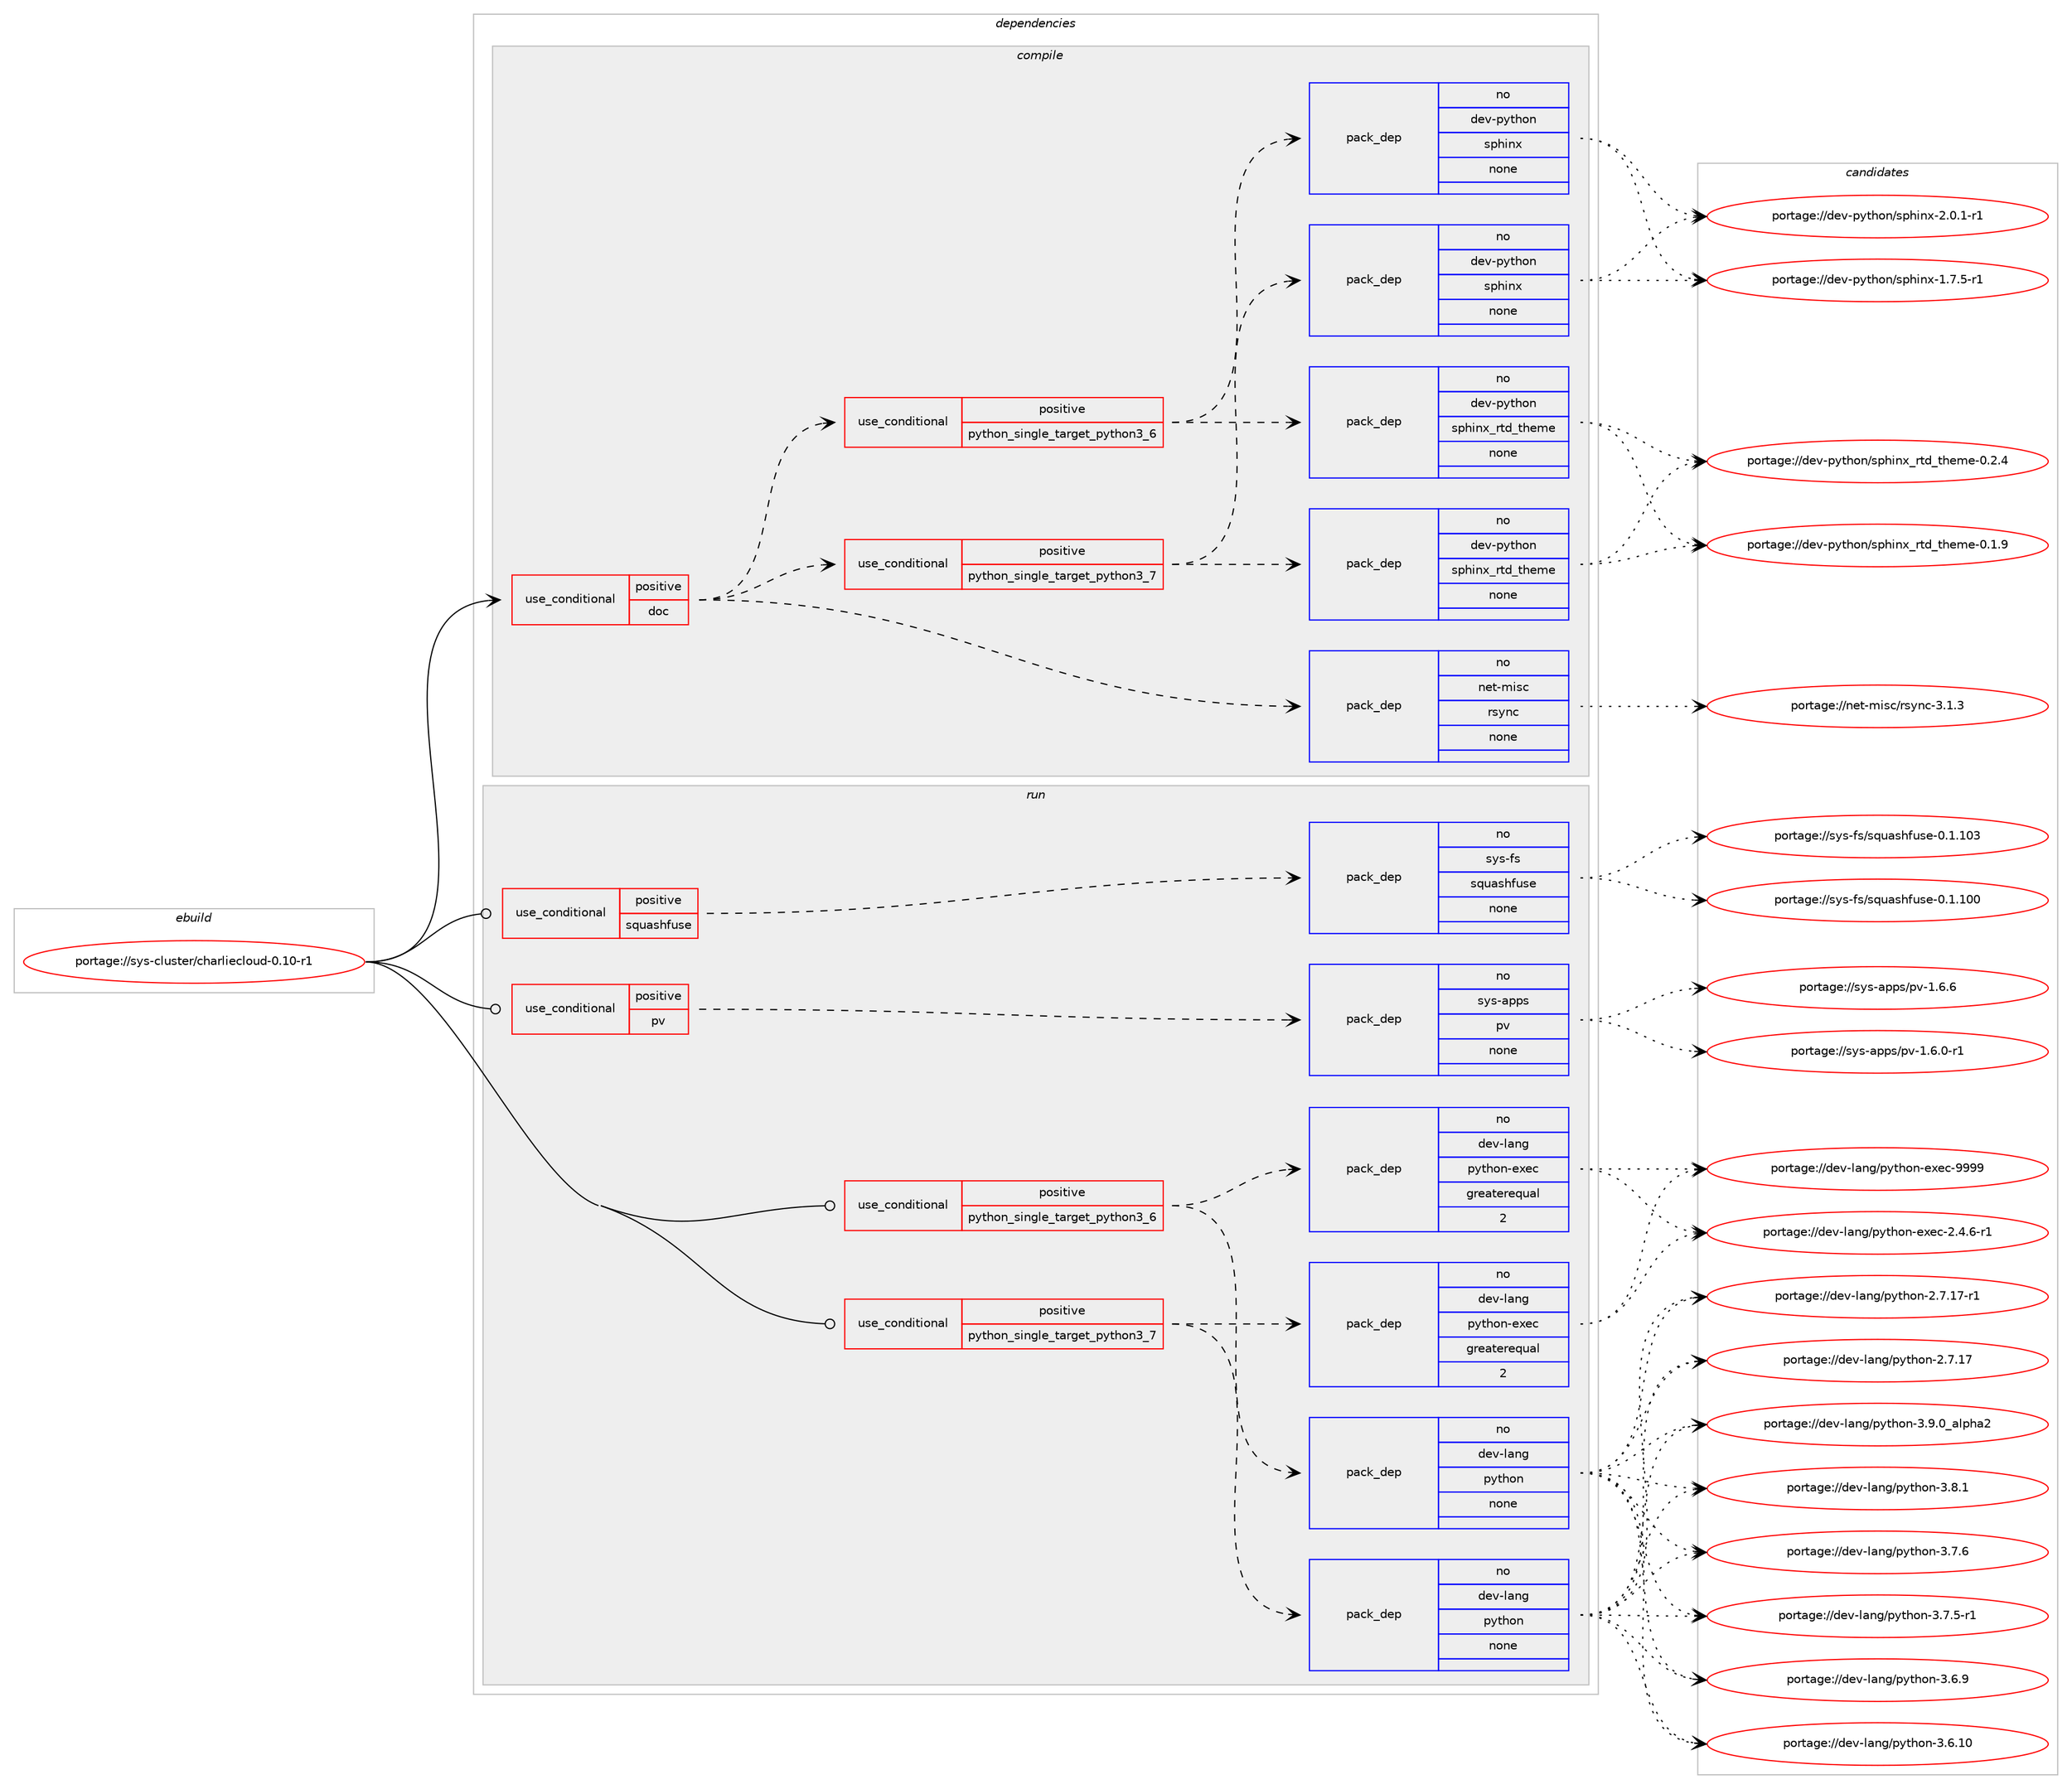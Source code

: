 digraph prolog {

# *************
# Graph options
# *************

newrank=true;
concentrate=true;
compound=true;
graph [rankdir=LR,fontname=Helvetica,fontsize=10,ranksep=1.5];#, ranksep=2.5, nodesep=0.2];
edge  [arrowhead=vee];
node  [fontname=Helvetica,fontsize=10];

# **********
# The ebuild
# **********

subgraph cluster_leftcol {
color=gray;
rank=same;
label=<<i>ebuild</i>>;
id [label="portage://sys-cluster/charliecloud-0.10-r1", color=red, width=4, href="../sys-cluster/charliecloud-0.10-r1.svg"];
}

# ****************
# The dependencies
# ****************

subgraph cluster_midcol {
color=gray;
label=<<i>dependencies</i>>;
subgraph cluster_compile {
fillcolor="#eeeeee";
style=filled;
label=<<i>compile</i>>;
subgraph cond11195 {
dependency54630 [label=<<TABLE BORDER="0" CELLBORDER="1" CELLSPACING="0" CELLPADDING="4"><TR><TD ROWSPAN="3" CELLPADDING="10">use_conditional</TD></TR><TR><TD>positive</TD></TR><TR><TD>doc</TD></TR></TABLE>>, shape=none, color=red];
subgraph cond11196 {
dependency54631 [label=<<TABLE BORDER="0" CELLBORDER="1" CELLSPACING="0" CELLPADDING="4"><TR><TD ROWSPAN="3" CELLPADDING="10">use_conditional</TD></TR><TR><TD>positive</TD></TR><TR><TD>python_single_target_python3_6</TD></TR></TABLE>>, shape=none, color=red];
subgraph pack42254 {
dependency54632 [label=<<TABLE BORDER="0" CELLBORDER="1" CELLSPACING="0" CELLPADDING="4" WIDTH="220"><TR><TD ROWSPAN="6" CELLPADDING="30">pack_dep</TD></TR><TR><TD WIDTH="110">no</TD></TR><TR><TD>dev-python</TD></TR><TR><TD>sphinx</TD></TR><TR><TD>none</TD></TR><TR><TD></TD></TR></TABLE>>, shape=none, color=blue];
}
dependency54631:e -> dependency54632:w [weight=20,style="dashed",arrowhead="vee"];
subgraph pack42255 {
dependency54633 [label=<<TABLE BORDER="0" CELLBORDER="1" CELLSPACING="0" CELLPADDING="4" WIDTH="220"><TR><TD ROWSPAN="6" CELLPADDING="30">pack_dep</TD></TR><TR><TD WIDTH="110">no</TD></TR><TR><TD>dev-python</TD></TR><TR><TD>sphinx_rtd_theme</TD></TR><TR><TD>none</TD></TR><TR><TD></TD></TR></TABLE>>, shape=none, color=blue];
}
dependency54631:e -> dependency54633:w [weight=20,style="dashed",arrowhead="vee"];
}
dependency54630:e -> dependency54631:w [weight=20,style="dashed",arrowhead="vee"];
subgraph cond11197 {
dependency54634 [label=<<TABLE BORDER="0" CELLBORDER="1" CELLSPACING="0" CELLPADDING="4"><TR><TD ROWSPAN="3" CELLPADDING="10">use_conditional</TD></TR><TR><TD>positive</TD></TR><TR><TD>python_single_target_python3_7</TD></TR></TABLE>>, shape=none, color=red];
subgraph pack42256 {
dependency54635 [label=<<TABLE BORDER="0" CELLBORDER="1" CELLSPACING="0" CELLPADDING="4" WIDTH="220"><TR><TD ROWSPAN="6" CELLPADDING="30">pack_dep</TD></TR><TR><TD WIDTH="110">no</TD></TR><TR><TD>dev-python</TD></TR><TR><TD>sphinx</TD></TR><TR><TD>none</TD></TR><TR><TD></TD></TR></TABLE>>, shape=none, color=blue];
}
dependency54634:e -> dependency54635:w [weight=20,style="dashed",arrowhead="vee"];
subgraph pack42257 {
dependency54636 [label=<<TABLE BORDER="0" CELLBORDER="1" CELLSPACING="0" CELLPADDING="4" WIDTH="220"><TR><TD ROWSPAN="6" CELLPADDING="30">pack_dep</TD></TR><TR><TD WIDTH="110">no</TD></TR><TR><TD>dev-python</TD></TR><TR><TD>sphinx_rtd_theme</TD></TR><TR><TD>none</TD></TR><TR><TD></TD></TR></TABLE>>, shape=none, color=blue];
}
dependency54634:e -> dependency54636:w [weight=20,style="dashed",arrowhead="vee"];
}
dependency54630:e -> dependency54634:w [weight=20,style="dashed",arrowhead="vee"];
subgraph pack42258 {
dependency54637 [label=<<TABLE BORDER="0" CELLBORDER="1" CELLSPACING="0" CELLPADDING="4" WIDTH="220"><TR><TD ROWSPAN="6" CELLPADDING="30">pack_dep</TD></TR><TR><TD WIDTH="110">no</TD></TR><TR><TD>net-misc</TD></TR><TR><TD>rsync</TD></TR><TR><TD>none</TD></TR><TR><TD></TD></TR></TABLE>>, shape=none, color=blue];
}
dependency54630:e -> dependency54637:w [weight=20,style="dashed",arrowhead="vee"];
}
id:e -> dependency54630:w [weight=20,style="solid",arrowhead="vee"];
}
subgraph cluster_compileandrun {
fillcolor="#eeeeee";
style=filled;
label=<<i>compile and run</i>>;
}
subgraph cluster_run {
fillcolor="#eeeeee";
style=filled;
label=<<i>run</i>>;
subgraph cond11198 {
dependency54638 [label=<<TABLE BORDER="0" CELLBORDER="1" CELLSPACING="0" CELLPADDING="4"><TR><TD ROWSPAN="3" CELLPADDING="10">use_conditional</TD></TR><TR><TD>positive</TD></TR><TR><TD>pv</TD></TR></TABLE>>, shape=none, color=red];
subgraph pack42259 {
dependency54639 [label=<<TABLE BORDER="0" CELLBORDER="1" CELLSPACING="0" CELLPADDING="4" WIDTH="220"><TR><TD ROWSPAN="6" CELLPADDING="30">pack_dep</TD></TR><TR><TD WIDTH="110">no</TD></TR><TR><TD>sys-apps</TD></TR><TR><TD>pv</TD></TR><TR><TD>none</TD></TR><TR><TD></TD></TR></TABLE>>, shape=none, color=blue];
}
dependency54638:e -> dependency54639:w [weight=20,style="dashed",arrowhead="vee"];
}
id:e -> dependency54638:w [weight=20,style="solid",arrowhead="odot"];
subgraph cond11199 {
dependency54640 [label=<<TABLE BORDER="0" CELLBORDER="1" CELLSPACING="0" CELLPADDING="4"><TR><TD ROWSPAN="3" CELLPADDING="10">use_conditional</TD></TR><TR><TD>positive</TD></TR><TR><TD>python_single_target_python3_6</TD></TR></TABLE>>, shape=none, color=red];
subgraph pack42260 {
dependency54641 [label=<<TABLE BORDER="0" CELLBORDER="1" CELLSPACING="0" CELLPADDING="4" WIDTH="220"><TR><TD ROWSPAN="6" CELLPADDING="30">pack_dep</TD></TR><TR><TD WIDTH="110">no</TD></TR><TR><TD>dev-lang</TD></TR><TR><TD>python</TD></TR><TR><TD>none</TD></TR><TR><TD></TD></TR></TABLE>>, shape=none, color=blue];
}
dependency54640:e -> dependency54641:w [weight=20,style="dashed",arrowhead="vee"];
subgraph pack42261 {
dependency54642 [label=<<TABLE BORDER="0" CELLBORDER="1" CELLSPACING="0" CELLPADDING="4" WIDTH="220"><TR><TD ROWSPAN="6" CELLPADDING="30">pack_dep</TD></TR><TR><TD WIDTH="110">no</TD></TR><TR><TD>dev-lang</TD></TR><TR><TD>python-exec</TD></TR><TR><TD>greaterequal</TD></TR><TR><TD>2</TD></TR></TABLE>>, shape=none, color=blue];
}
dependency54640:e -> dependency54642:w [weight=20,style="dashed",arrowhead="vee"];
}
id:e -> dependency54640:w [weight=20,style="solid",arrowhead="odot"];
subgraph cond11200 {
dependency54643 [label=<<TABLE BORDER="0" CELLBORDER="1" CELLSPACING="0" CELLPADDING="4"><TR><TD ROWSPAN="3" CELLPADDING="10">use_conditional</TD></TR><TR><TD>positive</TD></TR><TR><TD>python_single_target_python3_7</TD></TR></TABLE>>, shape=none, color=red];
subgraph pack42262 {
dependency54644 [label=<<TABLE BORDER="0" CELLBORDER="1" CELLSPACING="0" CELLPADDING="4" WIDTH="220"><TR><TD ROWSPAN="6" CELLPADDING="30">pack_dep</TD></TR><TR><TD WIDTH="110">no</TD></TR><TR><TD>dev-lang</TD></TR><TR><TD>python</TD></TR><TR><TD>none</TD></TR><TR><TD></TD></TR></TABLE>>, shape=none, color=blue];
}
dependency54643:e -> dependency54644:w [weight=20,style="dashed",arrowhead="vee"];
subgraph pack42263 {
dependency54645 [label=<<TABLE BORDER="0" CELLBORDER="1" CELLSPACING="0" CELLPADDING="4" WIDTH="220"><TR><TD ROWSPAN="6" CELLPADDING="30">pack_dep</TD></TR><TR><TD WIDTH="110">no</TD></TR><TR><TD>dev-lang</TD></TR><TR><TD>python-exec</TD></TR><TR><TD>greaterequal</TD></TR><TR><TD>2</TD></TR></TABLE>>, shape=none, color=blue];
}
dependency54643:e -> dependency54645:w [weight=20,style="dashed",arrowhead="vee"];
}
id:e -> dependency54643:w [weight=20,style="solid",arrowhead="odot"];
subgraph cond11201 {
dependency54646 [label=<<TABLE BORDER="0" CELLBORDER="1" CELLSPACING="0" CELLPADDING="4"><TR><TD ROWSPAN="3" CELLPADDING="10">use_conditional</TD></TR><TR><TD>positive</TD></TR><TR><TD>squashfuse</TD></TR></TABLE>>, shape=none, color=red];
subgraph pack42264 {
dependency54647 [label=<<TABLE BORDER="0" CELLBORDER="1" CELLSPACING="0" CELLPADDING="4" WIDTH="220"><TR><TD ROWSPAN="6" CELLPADDING="30">pack_dep</TD></TR><TR><TD WIDTH="110">no</TD></TR><TR><TD>sys-fs</TD></TR><TR><TD>squashfuse</TD></TR><TR><TD>none</TD></TR><TR><TD></TD></TR></TABLE>>, shape=none, color=blue];
}
dependency54646:e -> dependency54647:w [weight=20,style="dashed",arrowhead="vee"];
}
id:e -> dependency54646:w [weight=20,style="solid",arrowhead="odot"];
}
}

# **************
# The candidates
# **************

subgraph cluster_choices {
rank=same;
color=gray;
label=<<i>candidates</i>>;

subgraph choice42254 {
color=black;
nodesep=1;
choice10010111845112121116104111110471151121041051101204550464846494511449 [label="portage://dev-python/sphinx-2.0.1-r1", color=red, width=4,href="../dev-python/sphinx-2.0.1-r1.svg"];
choice10010111845112121116104111110471151121041051101204549465546534511449 [label="portage://dev-python/sphinx-1.7.5-r1", color=red, width=4,href="../dev-python/sphinx-1.7.5-r1.svg"];
dependency54632:e -> choice10010111845112121116104111110471151121041051101204550464846494511449:w [style=dotted,weight="100"];
dependency54632:e -> choice10010111845112121116104111110471151121041051101204549465546534511449:w [style=dotted,weight="100"];
}
subgraph choice42255 {
color=black;
nodesep=1;
choice10010111845112121116104111110471151121041051101209511411610095116104101109101454846504652 [label="portage://dev-python/sphinx_rtd_theme-0.2.4", color=red, width=4,href="../dev-python/sphinx_rtd_theme-0.2.4.svg"];
choice10010111845112121116104111110471151121041051101209511411610095116104101109101454846494657 [label="portage://dev-python/sphinx_rtd_theme-0.1.9", color=red, width=4,href="../dev-python/sphinx_rtd_theme-0.1.9.svg"];
dependency54633:e -> choice10010111845112121116104111110471151121041051101209511411610095116104101109101454846504652:w [style=dotted,weight="100"];
dependency54633:e -> choice10010111845112121116104111110471151121041051101209511411610095116104101109101454846494657:w [style=dotted,weight="100"];
}
subgraph choice42256 {
color=black;
nodesep=1;
choice10010111845112121116104111110471151121041051101204550464846494511449 [label="portage://dev-python/sphinx-2.0.1-r1", color=red, width=4,href="../dev-python/sphinx-2.0.1-r1.svg"];
choice10010111845112121116104111110471151121041051101204549465546534511449 [label="portage://dev-python/sphinx-1.7.5-r1", color=red, width=4,href="../dev-python/sphinx-1.7.5-r1.svg"];
dependency54635:e -> choice10010111845112121116104111110471151121041051101204550464846494511449:w [style=dotted,weight="100"];
dependency54635:e -> choice10010111845112121116104111110471151121041051101204549465546534511449:w [style=dotted,weight="100"];
}
subgraph choice42257 {
color=black;
nodesep=1;
choice10010111845112121116104111110471151121041051101209511411610095116104101109101454846504652 [label="portage://dev-python/sphinx_rtd_theme-0.2.4", color=red, width=4,href="../dev-python/sphinx_rtd_theme-0.2.4.svg"];
choice10010111845112121116104111110471151121041051101209511411610095116104101109101454846494657 [label="portage://dev-python/sphinx_rtd_theme-0.1.9", color=red, width=4,href="../dev-python/sphinx_rtd_theme-0.1.9.svg"];
dependency54636:e -> choice10010111845112121116104111110471151121041051101209511411610095116104101109101454846504652:w [style=dotted,weight="100"];
dependency54636:e -> choice10010111845112121116104111110471151121041051101209511411610095116104101109101454846494657:w [style=dotted,weight="100"];
}
subgraph choice42258 {
color=black;
nodesep=1;
choice11010111645109105115994711411512111099455146494651 [label="portage://net-misc/rsync-3.1.3", color=red, width=4,href="../net-misc/rsync-3.1.3.svg"];
dependency54637:e -> choice11010111645109105115994711411512111099455146494651:w [style=dotted,weight="100"];
}
subgraph choice42259 {
color=black;
nodesep=1;
choice115121115459711211211547112118454946544654 [label="portage://sys-apps/pv-1.6.6", color=red, width=4,href="../sys-apps/pv-1.6.6.svg"];
choice1151211154597112112115471121184549465446484511449 [label="portage://sys-apps/pv-1.6.0-r1", color=red, width=4,href="../sys-apps/pv-1.6.0-r1.svg"];
dependency54639:e -> choice115121115459711211211547112118454946544654:w [style=dotted,weight="100"];
dependency54639:e -> choice1151211154597112112115471121184549465446484511449:w [style=dotted,weight="100"];
}
subgraph choice42260 {
color=black;
nodesep=1;
choice10010111845108971101034711212111610411111045514657464895971081121049750 [label="portage://dev-lang/python-3.9.0_alpha2", color=red, width=4,href="../dev-lang/python-3.9.0_alpha2.svg"];
choice100101118451089711010347112121116104111110455146564649 [label="portage://dev-lang/python-3.8.1", color=red, width=4,href="../dev-lang/python-3.8.1.svg"];
choice100101118451089711010347112121116104111110455146554654 [label="portage://dev-lang/python-3.7.6", color=red, width=4,href="../dev-lang/python-3.7.6.svg"];
choice1001011184510897110103471121211161041111104551465546534511449 [label="portage://dev-lang/python-3.7.5-r1", color=red, width=4,href="../dev-lang/python-3.7.5-r1.svg"];
choice100101118451089711010347112121116104111110455146544657 [label="portage://dev-lang/python-3.6.9", color=red, width=4,href="../dev-lang/python-3.6.9.svg"];
choice10010111845108971101034711212111610411111045514654464948 [label="portage://dev-lang/python-3.6.10", color=red, width=4,href="../dev-lang/python-3.6.10.svg"];
choice100101118451089711010347112121116104111110455046554649554511449 [label="portage://dev-lang/python-2.7.17-r1", color=red, width=4,href="../dev-lang/python-2.7.17-r1.svg"];
choice10010111845108971101034711212111610411111045504655464955 [label="portage://dev-lang/python-2.7.17", color=red, width=4,href="../dev-lang/python-2.7.17.svg"];
dependency54641:e -> choice10010111845108971101034711212111610411111045514657464895971081121049750:w [style=dotted,weight="100"];
dependency54641:e -> choice100101118451089711010347112121116104111110455146564649:w [style=dotted,weight="100"];
dependency54641:e -> choice100101118451089711010347112121116104111110455146554654:w [style=dotted,weight="100"];
dependency54641:e -> choice1001011184510897110103471121211161041111104551465546534511449:w [style=dotted,weight="100"];
dependency54641:e -> choice100101118451089711010347112121116104111110455146544657:w [style=dotted,weight="100"];
dependency54641:e -> choice10010111845108971101034711212111610411111045514654464948:w [style=dotted,weight="100"];
dependency54641:e -> choice100101118451089711010347112121116104111110455046554649554511449:w [style=dotted,weight="100"];
dependency54641:e -> choice10010111845108971101034711212111610411111045504655464955:w [style=dotted,weight="100"];
}
subgraph choice42261 {
color=black;
nodesep=1;
choice10010111845108971101034711212111610411111045101120101994557575757 [label="portage://dev-lang/python-exec-9999", color=red, width=4,href="../dev-lang/python-exec-9999.svg"];
choice10010111845108971101034711212111610411111045101120101994550465246544511449 [label="portage://dev-lang/python-exec-2.4.6-r1", color=red, width=4,href="../dev-lang/python-exec-2.4.6-r1.svg"];
dependency54642:e -> choice10010111845108971101034711212111610411111045101120101994557575757:w [style=dotted,weight="100"];
dependency54642:e -> choice10010111845108971101034711212111610411111045101120101994550465246544511449:w [style=dotted,weight="100"];
}
subgraph choice42262 {
color=black;
nodesep=1;
choice10010111845108971101034711212111610411111045514657464895971081121049750 [label="portage://dev-lang/python-3.9.0_alpha2", color=red, width=4,href="../dev-lang/python-3.9.0_alpha2.svg"];
choice100101118451089711010347112121116104111110455146564649 [label="portage://dev-lang/python-3.8.1", color=red, width=4,href="../dev-lang/python-3.8.1.svg"];
choice100101118451089711010347112121116104111110455146554654 [label="portage://dev-lang/python-3.7.6", color=red, width=4,href="../dev-lang/python-3.7.6.svg"];
choice1001011184510897110103471121211161041111104551465546534511449 [label="portage://dev-lang/python-3.7.5-r1", color=red, width=4,href="../dev-lang/python-3.7.5-r1.svg"];
choice100101118451089711010347112121116104111110455146544657 [label="portage://dev-lang/python-3.6.9", color=red, width=4,href="../dev-lang/python-3.6.9.svg"];
choice10010111845108971101034711212111610411111045514654464948 [label="portage://dev-lang/python-3.6.10", color=red, width=4,href="../dev-lang/python-3.6.10.svg"];
choice100101118451089711010347112121116104111110455046554649554511449 [label="portage://dev-lang/python-2.7.17-r1", color=red, width=4,href="../dev-lang/python-2.7.17-r1.svg"];
choice10010111845108971101034711212111610411111045504655464955 [label="portage://dev-lang/python-2.7.17", color=red, width=4,href="../dev-lang/python-2.7.17.svg"];
dependency54644:e -> choice10010111845108971101034711212111610411111045514657464895971081121049750:w [style=dotted,weight="100"];
dependency54644:e -> choice100101118451089711010347112121116104111110455146564649:w [style=dotted,weight="100"];
dependency54644:e -> choice100101118451089711010347112121116104111110455146554654:w [style=dotted,weight="100"];
dependency54644:e -> choice1001011184510897110103471121211161041111104551465546534511449:w [style=dotted,weight="100"];
dependency54644:e -> choice100101118451089711010347112121116104111110455146544657:w [style=dotted,weight="100"];
dependency54644:e -> choice10010111845108971101034711212111610411111045514654464948:w [style=dotted,weight="100"];
dependency54644:e -> choice100101118451089711010347112121116104111110455046554649554511449:w [style=dotted,weight="100"];
dependency54644:e -> choice10010111845108971101034711212111610411111045504655464955:w [style=dotted,weight="100"];
}
subgraph choice42263 {
color=black;
nodesep=1;
choice10010111845108971101034711212111610411111045101120101994557575757 [label="portage://dev-lang/python-exec-9999", color=red, width=4,href="../dev-lang/python-exec-9999.svg"];
choice10010111845108971101034711212111610411111045101120101994550465246544511449 [label="portage://dev-lang/python-exec-2.4.6-r1", color=red, width=4,href="../dev-lang/python-exec-2.4.6-r1.svg"];
dependency54645:e -> choice10010111845108971101034711212111610411111045101120101994557575757:w [style=dotted,weight="100"];
dependency54645:e -> choice10010111845108971101034711212111610411111045101120101994550465246544511449:w [style=dotted,weight="100"];
}
subgraph choice42264 {
color=black;
nodesep=1;
choice1151211154510211547115113117971151041021171151014548464946494851 [label="portage://sys-fs/squashfuse-0.1.103", color=red, width=4,href="../sys-fs/squashfuse-0.1.103.svg"];
choice1151211154510211547115113117971151041021171151014548464946494848 [label="portage://sys-fs/squashfuse-0.1.100", color=red, width=4,href="../sys-fs/squashfuse-0.1.100.svg"];
dependency54647:e -> choice1151211154510211547115113117971151041021171151014548464946494851:w [style=dotted,weight="100"];
dependency54647:e -> choice1151211154510211547115113117971151041021171151014548464946494848:w [style=dotted,weight="100"];
}
}

}
